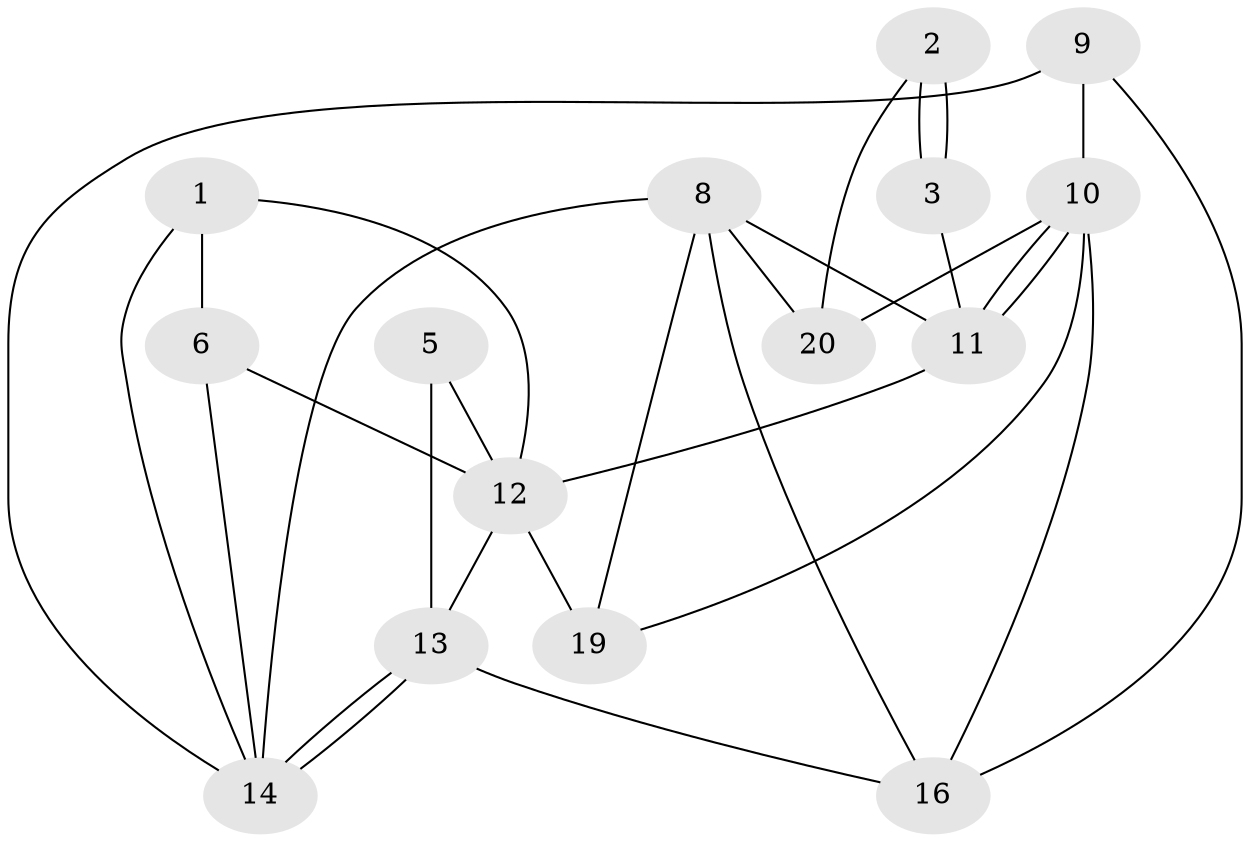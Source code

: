 // Generated by graph-tools (version 1.1) at 2025/46/02/15/25 05:46:28]
// undirected, 15 vertices, 30 edges
graph export_dot {
graph [start="1"]
  node [color=gray90,style=filled];
  1;
  2 [super="+18"];
  3;
  5 [super="+18"];
  6 [super="+4"];
  8 [super="+7"];
  9;
  10 [super="+17"];
  11 [super="+15"];
  12 [super="+7"];
  13 [super="+17"];
  14;
  16 [super="+15"];
  19;
  20 [super="+4"];
  1 -- 6;
  1 -- 12;
  1 -- 14;
  2 -- 3;
  2 -- 3;
  2 -- 20;
  3 -- 11;
  5 -- 13;
  5 -- 12;
  6 -- 14;
  6 -- 12;
  8 -- 14;
  8 -- 19;
  8 -- 11;
  8 -- 16;
  8 -- 20;
  9 -- 10;
  9 -- 14;
  9 -- 16;
  10 -- 11;
  10 -- 11;
  10 -- 16;
  10 -- 19;
  10 -- 20;
  11 -- 12;
  12 -- 13;
  12 -- 19;
  13 -- 16;
  13 -- 14;
  13 -- 14;
}
